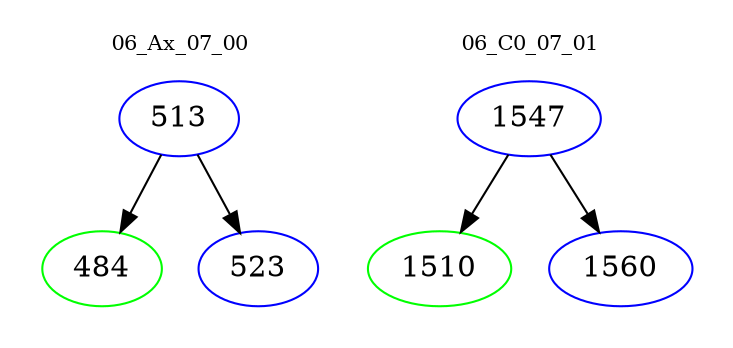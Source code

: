 digraph{
subgraph cluster_0 {
color = white
label = "06_Ax_07_00";
fontsize=10;
T0_513 [label="513", color="blue"]
T0_513 -> T0_484 [color="black"]
T0_484 [label="484", color="green"]
T0_513 -> T0_523 [color="black"]
T0_523 [label="523", color="blue"]
}
subgraph cluster_1 {
color = white
label = "06_C0_07_01";
fontsize=10;
T1_1547 [label="1547", color="blue"]
T1_1547 -> T1_1510 [color="black"]
T1_1510 [label="1510", color="green"]
T1_1547 -> T1_1560 [color="black"]
T1_1560 [label="1560", color="blue"]
}
}
